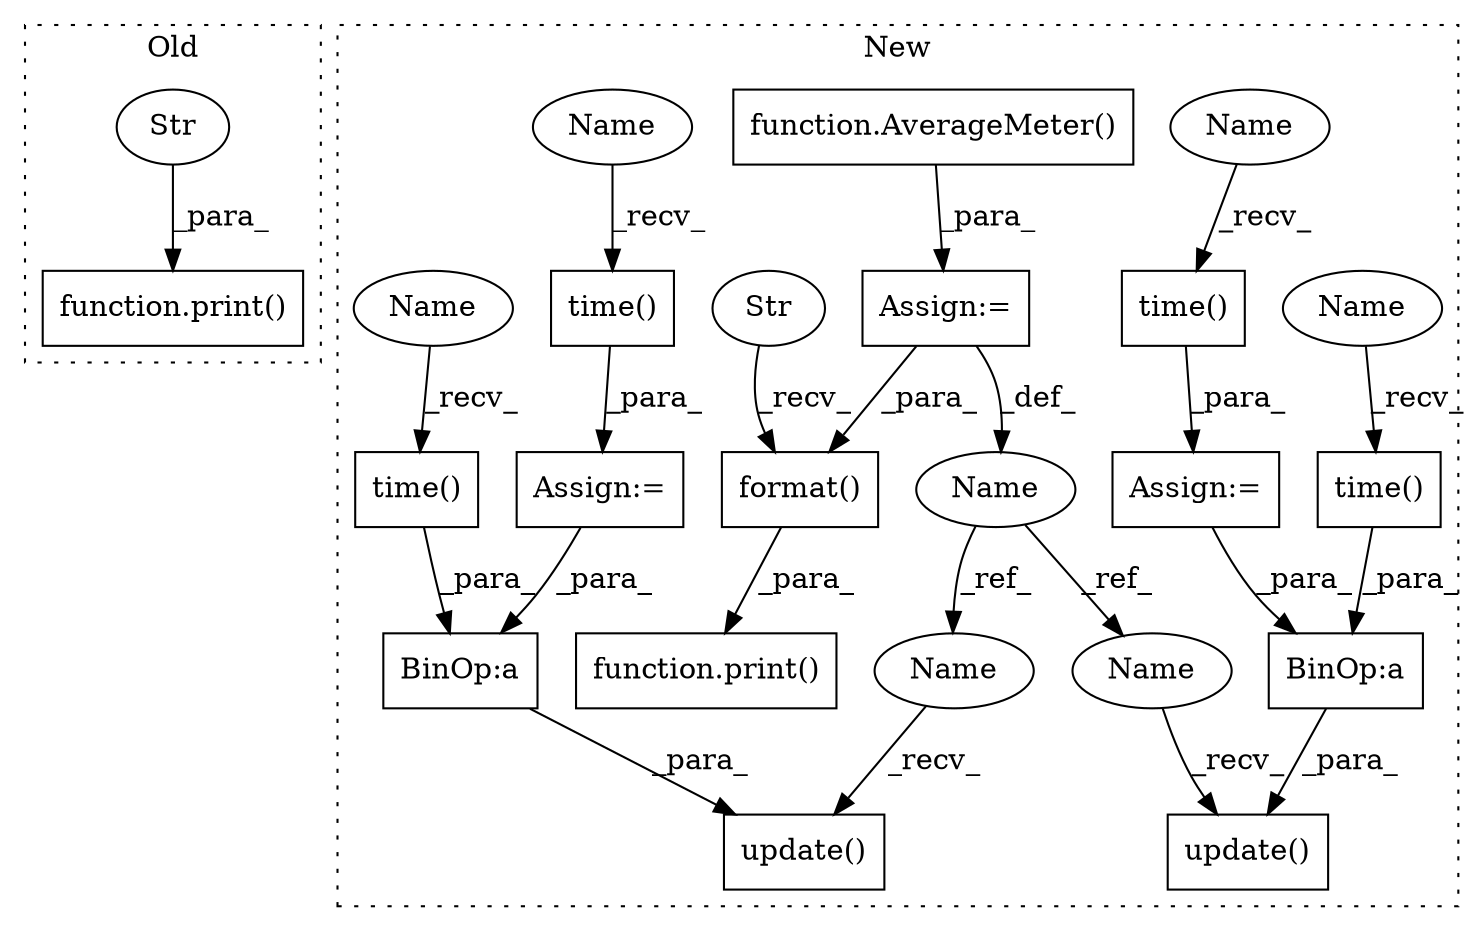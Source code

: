 digraph G {
subgraph cluster0 {
1 [label="function.print()" a="75" s="10330,10363" l="6,1" shape="box"];
6 [label="Str" a="66" s="10336" l="27" shape="ellipse"];
label = "Old";
style="dotted";
}
subgraph cluster1 {
2 [label="time()" a="75" s="10426" l="11" shape="box"];
3 [label="Assign:=" a="68" s="10423" l="3" shape="box"];
4 [label="time()" a="75" s="10650" l="11" shape="box"];
5 [label="BinOp:a" a="82" s="10661" l="3" shape="box"];
7 [label="time()" a="75" s="9903" l="11" shape="box"];
8 [label="Assign:=" a="68" s="9900" l="3" shape="box"];
9 [label="BinOp:a" a="82" s="9991" l="3" shape="box"];
10 [label="time()" a="75" s="9980" l="11" shape="box"];
11 [label="update()" a="75" s="9962,9997" l="18,1" shape="box"];
12 [label="function.AverageMeter()" a="75" s="9664" l="14" shape="box"];
13 [label="Assign:=" a="68" s="9661" l="3" shape="box"];
14 [label="Name" a="87" s="9651" l="10" shape="ellipse"];
15 [label="update()" a="75" s="10632,10667" l="18,1" shape="box"];
16 [label="function.print()" a="75" s="11034,11124" l="6,1" shape="box"];
17 [label="format()" a="75" s="11040,11123" l="52,1" shape="box"];
18 [label="Str" a="66" s="11040" l="44" shape="ellipse"];
19 [label="Name" a="87" s="10632" l="10" shape="ellipse"];
20 [label="Name" a="87" s="9962" l="10" shape="ellipse"];
21 [label="Name" a="87" s="10426" l="4" shape="ellipse"];
22 [label="Name" a="87" s="9903" l="4" shape="ellipse"];
23 [label="Name" a="87" s="10650" l="4" shape="ellipse"];
24 [label="Name" a="87" s="9980" l="4" shape="ellipse"];
label = "New";
style="dotted";
}
2 -> 3 [label="_para_"];
3 -> 5 [label="_para_"];
4 -> 5 [label="_para_"];
5 -> 15 [label="_para_"];
6 -> 1 [label="_para_"];
7 -> 8 [label="_para_"];
8 -> 9 [label="_para_"];
9 -> 11 [label="_para_"];
10 -> 9 [label="_para_"];
12 -> 13 [label="_para_"];
13 -> 17 [label="_para_"];
13 -> 14 [label="_def_"];
14 -> 20 [label="_ref_"];
14 -> 19 [label="_ref_"];
17 -> 16 [label="_para_"];
18 -> 17 [label="_recv_"];
19 -> 15 [label="_recv_"];
20 -> 11 [label="_recv_"];
21 -> 2 [label="_recv_"];
22 -> 7 [label="_recv_"];
23 -> 4 [label="_recv_"];
24 -> 10 [label="_recv_"];
}